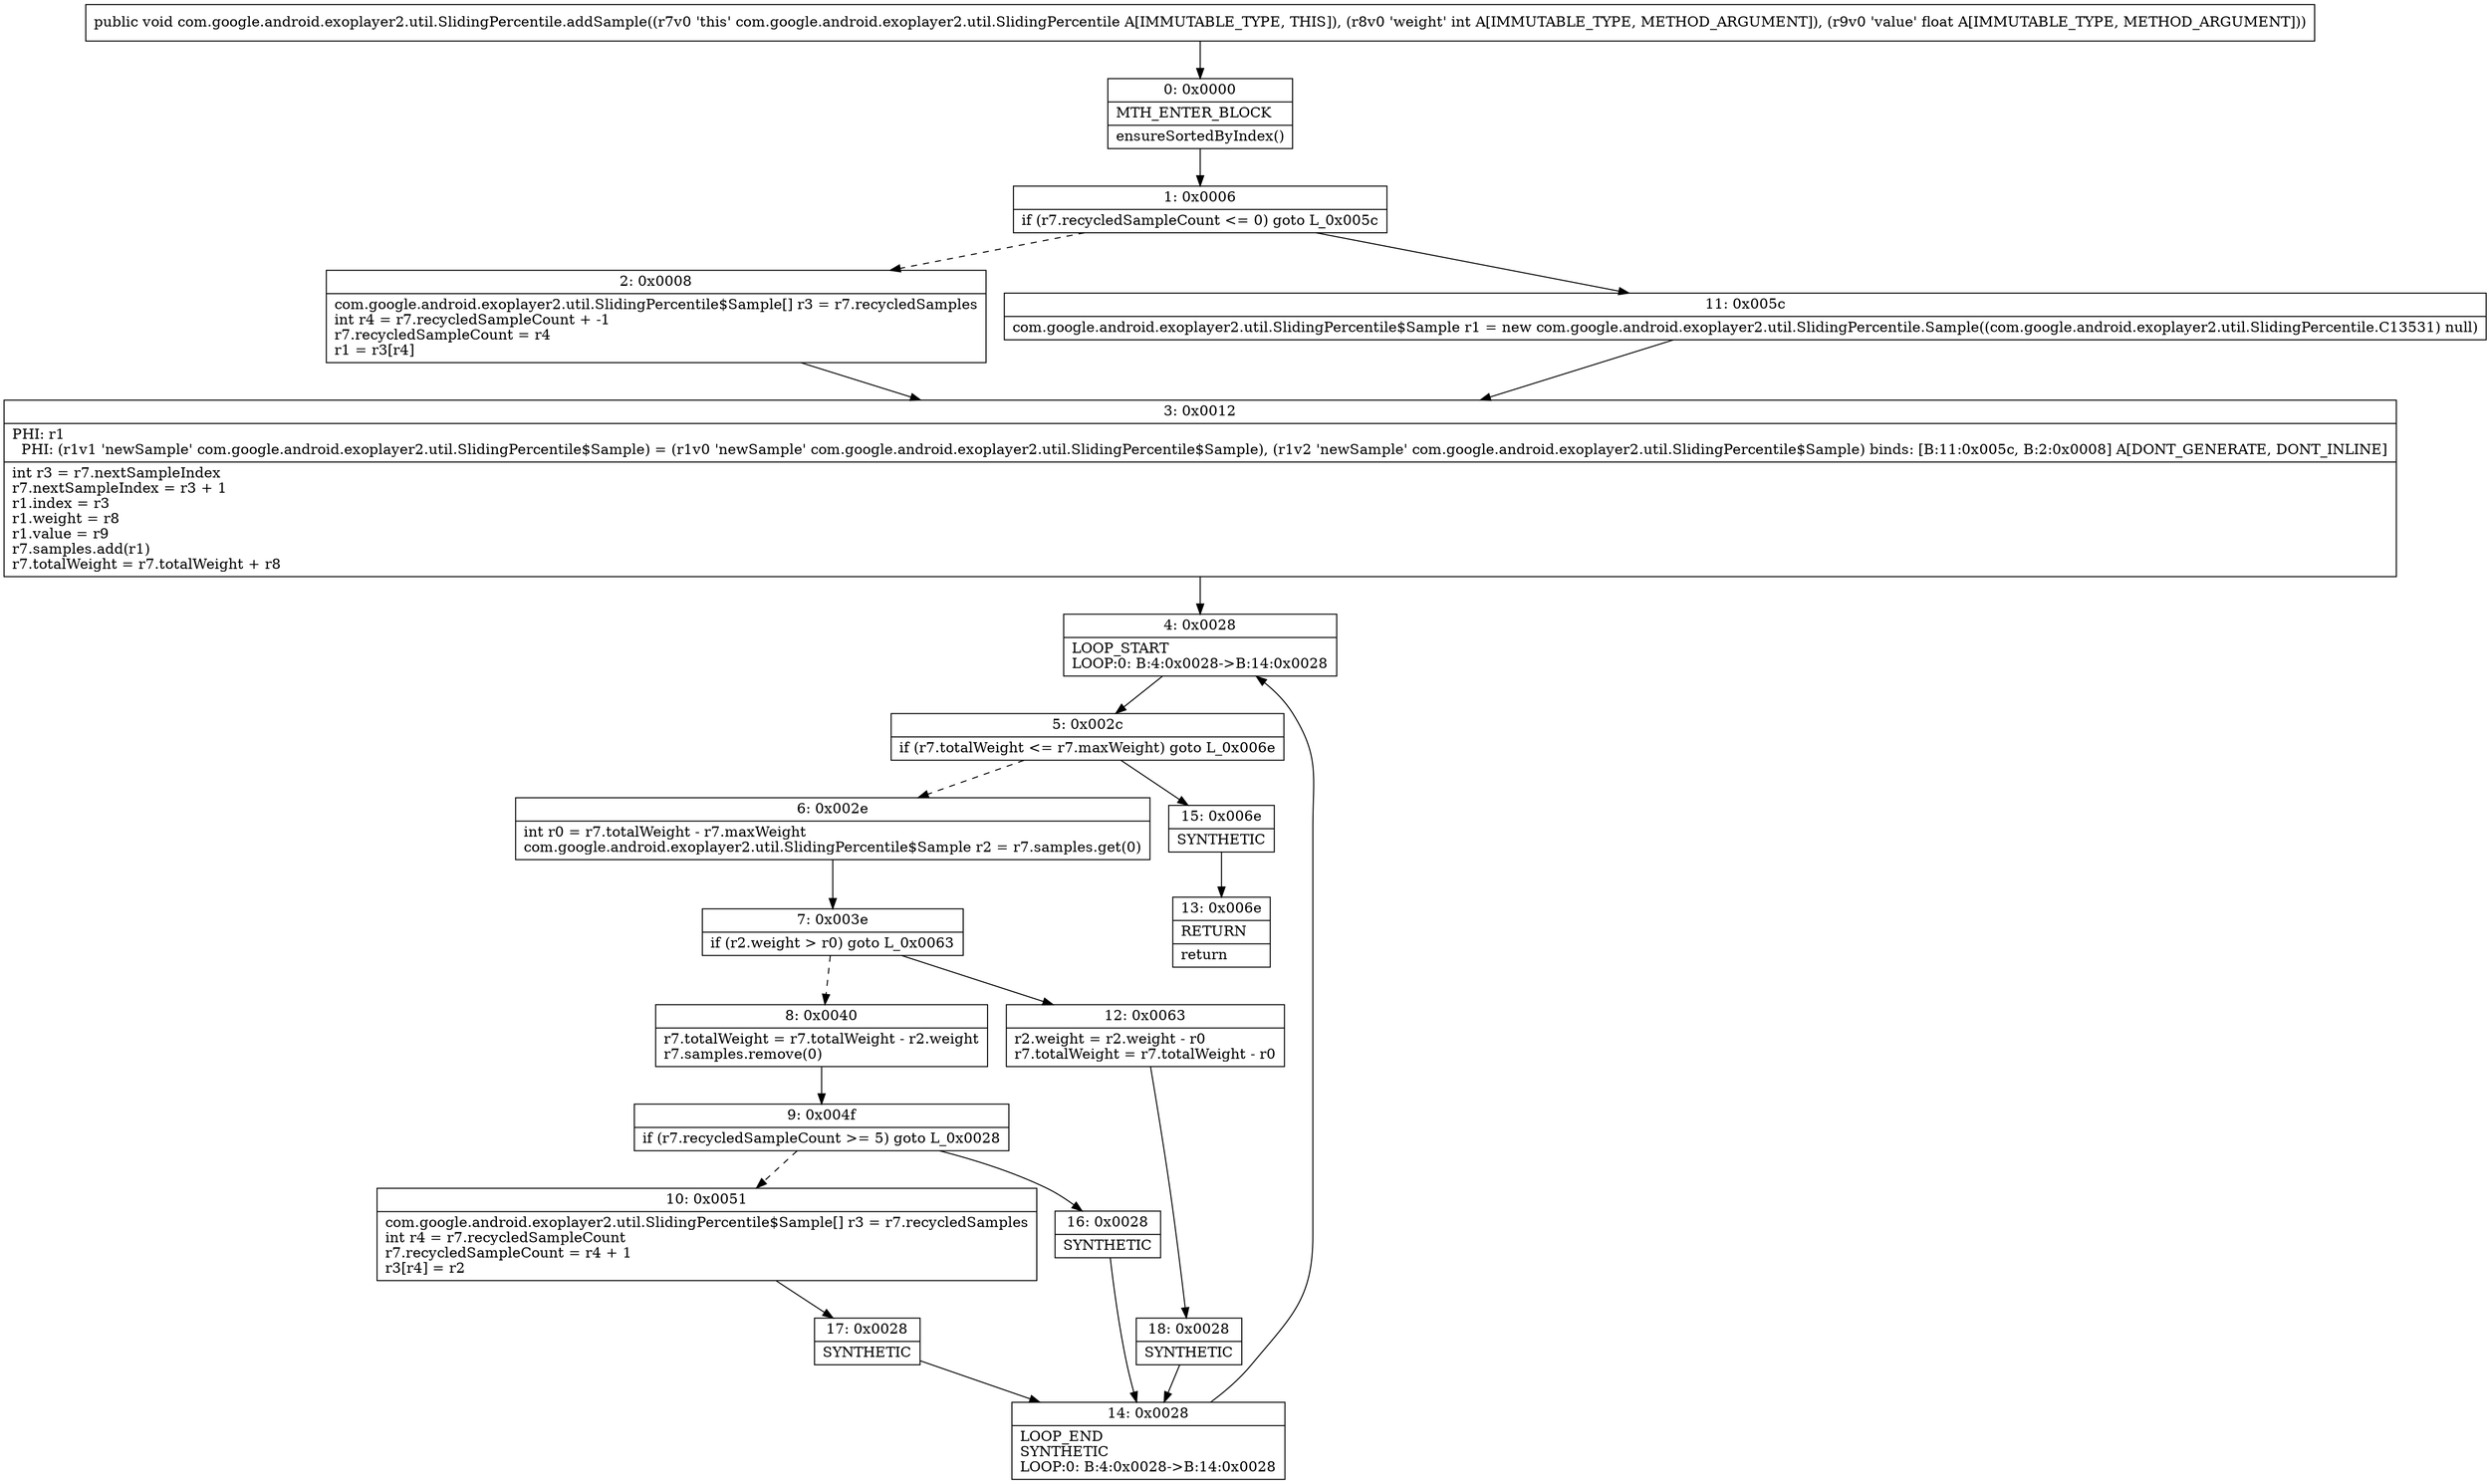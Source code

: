 digraph "CFG forcom.google.android.exoplayer2.util.SlidingPercentile.addSample(IF)V" {
Node_0 [shape=record,label="{0\:\ 0x0000|MTH_ENTER_BLOCK\l|ensureSortedByIndex()\l}"];
Node_1 [shape=record,label="{1\:\ 0x0006|if (r7.recycledSampleCount \<= 0) goto L_0x005c\l}"];
Node_2 [shape=record,label="{2\:\ 0x0008|com.google.android.exoplayer2.util.SlidingPercentile$Sample[] r3 = r7.recycledSamples\lint r4 = r7.recycledSampleCount + \-1\lr7.recycledSampleCount = r4\lr1 = r3[r4]\l}"];
Node_3 [shape=record,label="{3\:\ 0x0012|PHI: r1 \l  PHI: (r1v1 'newSample' com.google.android.exoplayer2.util.SlidingPercentile$Sample) = (r1v0 'newSample' com.google.android.exoplayer2.util.SlidingPercentile$Sample), (r1v2 'newSample' com.google.android.exoplayer2.util.SlidingPercentile$Sample) binds: [B:11:0x005c, B:2:0x0008] A[DONT_GENERATE, DONT_INLINE]\l|int r3 = r7.nextSampleIndex\lr7.nextSampleIndex = r3 + 1\lr1.index = r3\lr1.weight = r8\lr1.value = r9\lr7.samples.add(r1)\lr7.totalWeight = r7.totalWeight + r8\l}"];
Node_4 [shape=record,label="{4\:\ 0x0028|LOOP_START\lLOOP:0: B:4:0x0028\-\>B:14:0x0028\l}"];
Node_5 [shape=record,label="{5\:\ 0x002c|if (r7.totalWeight \<= r7.maxWeight) goto L_0x006e\l}"];
Node_6 [shape=record,label="{6\:\ 0x002e|int r0 = r7.totalWeight \- r7.maxWeight\lcom.google.android.exoplayer2.util.SlidingPercentile$Sample r2 = r7.samples.get(0)\l}"];
Node_7 [shape=record,label="{7\:\ 0x003e|if (r2.weight \> r0) goto L_0x0063\l}"];
Node_8 [shape=record,label="{8\:\ 0x0040|r7.totalWeight = r7.totalWeight \- r2.weight\lr7.samples.remove(0)\l}"];
Node_9 [shape=record,label="{9\:\ 0x004f|if (r7.recycledSampleCount \>= 5) goto L_0x0028\l}"];
Node_10 [shape=record,label="{10\:\ 0x0051|com.google.android.exoplayer2.util.SlidingPercentile$Sample[] r3 = r7.recycledSamples\lint r4 = r7.recycledSampleCount\lr7.recycledSampleCount = r4 + 1\lr3[r4] = r2\l}"];
Node_11 [shape=record,label="{11\:\ 0x005c|com.google.android.exoplayer2.util.SlidingPercentile$Sample r1 = new com.google.android.exoplayer2.util.SlidingPercentile.Sample((com.google.android.exoplayer2.util.SlidingPercentile.C13531) null)\l}"];
Node_12 [shape=record,label="{12\:\ 0x0063|r2.weight = r2.weight \- r0\lr7.totalWeight = r7.totalWeight \- r0\l}"];
Node_13 [shape=record,label="{13\:\ 0x006e|RETURN\l|return\l}"];
Node_14 [shape=record,label="{14\:\ 0x0028|LOOP_END\lSYNTHETIC\lLOOP:0: B:4:0x0028\-\>B:14:0x0028\l}"];
Node_15 [shape=record,label="{15\:\ 0x006e|SYNTHETIC\l}"];
Node_16 [shape=record,label="{16\:\ 0x0028|SYNTHETIC\l}"];
Node_17 [shape=record,label="{17\:\ 0x0028|SYNTHETIC\l}"];
Node_18 [shape=record,label="{18\:\ 0x0028|SYNTHETIC\l}"];
MethodNode[shape=record,label="{public void com.google.android.exoplayer2.util.SlidingPercentile.addSample((r7v0 'this' com.google.android.exoplayer2.util.SlidingPercentile A[IMMUTABLE_TYPE, THIS]), (r8v0 'weight' int A[IMMUTABLE_TYPE, METHOD_ARGUMENT]), (r9v0 'value' float A[IMMUTABLE_TYPE, METHOD_ARGUMENT])) }"];
MethodNode -> Node_0;
Node_0 -> Node_1;
Node_1 -> Node_2[style=dashed];
Node_1 -> Node_11;
Node_2 -> Node_3;
Node_3 -> Node_4;
Node_4 -> Node_5;
Node_5 -> Node_6[style=dashed];
Node_5 -> Node_15;
Node_6 -> Node_7;
Node_7 -> Node_8[style=dashed];
Node_7 -> Node_12;
Node_8 -> Node_9;
Node_9 -> Node_10[style=dashed];
Node_9 -> Node_16;
Node_10 -> Node_17;
Node_11 -> Node_3;
Node_12 -> Node_18;
Node_14 -> Node_4;
Node_15 -> Node_13;
Node_16 -> Node_14;
Node_17 -> Node_14;
Node_18 -> Node_14;
}


